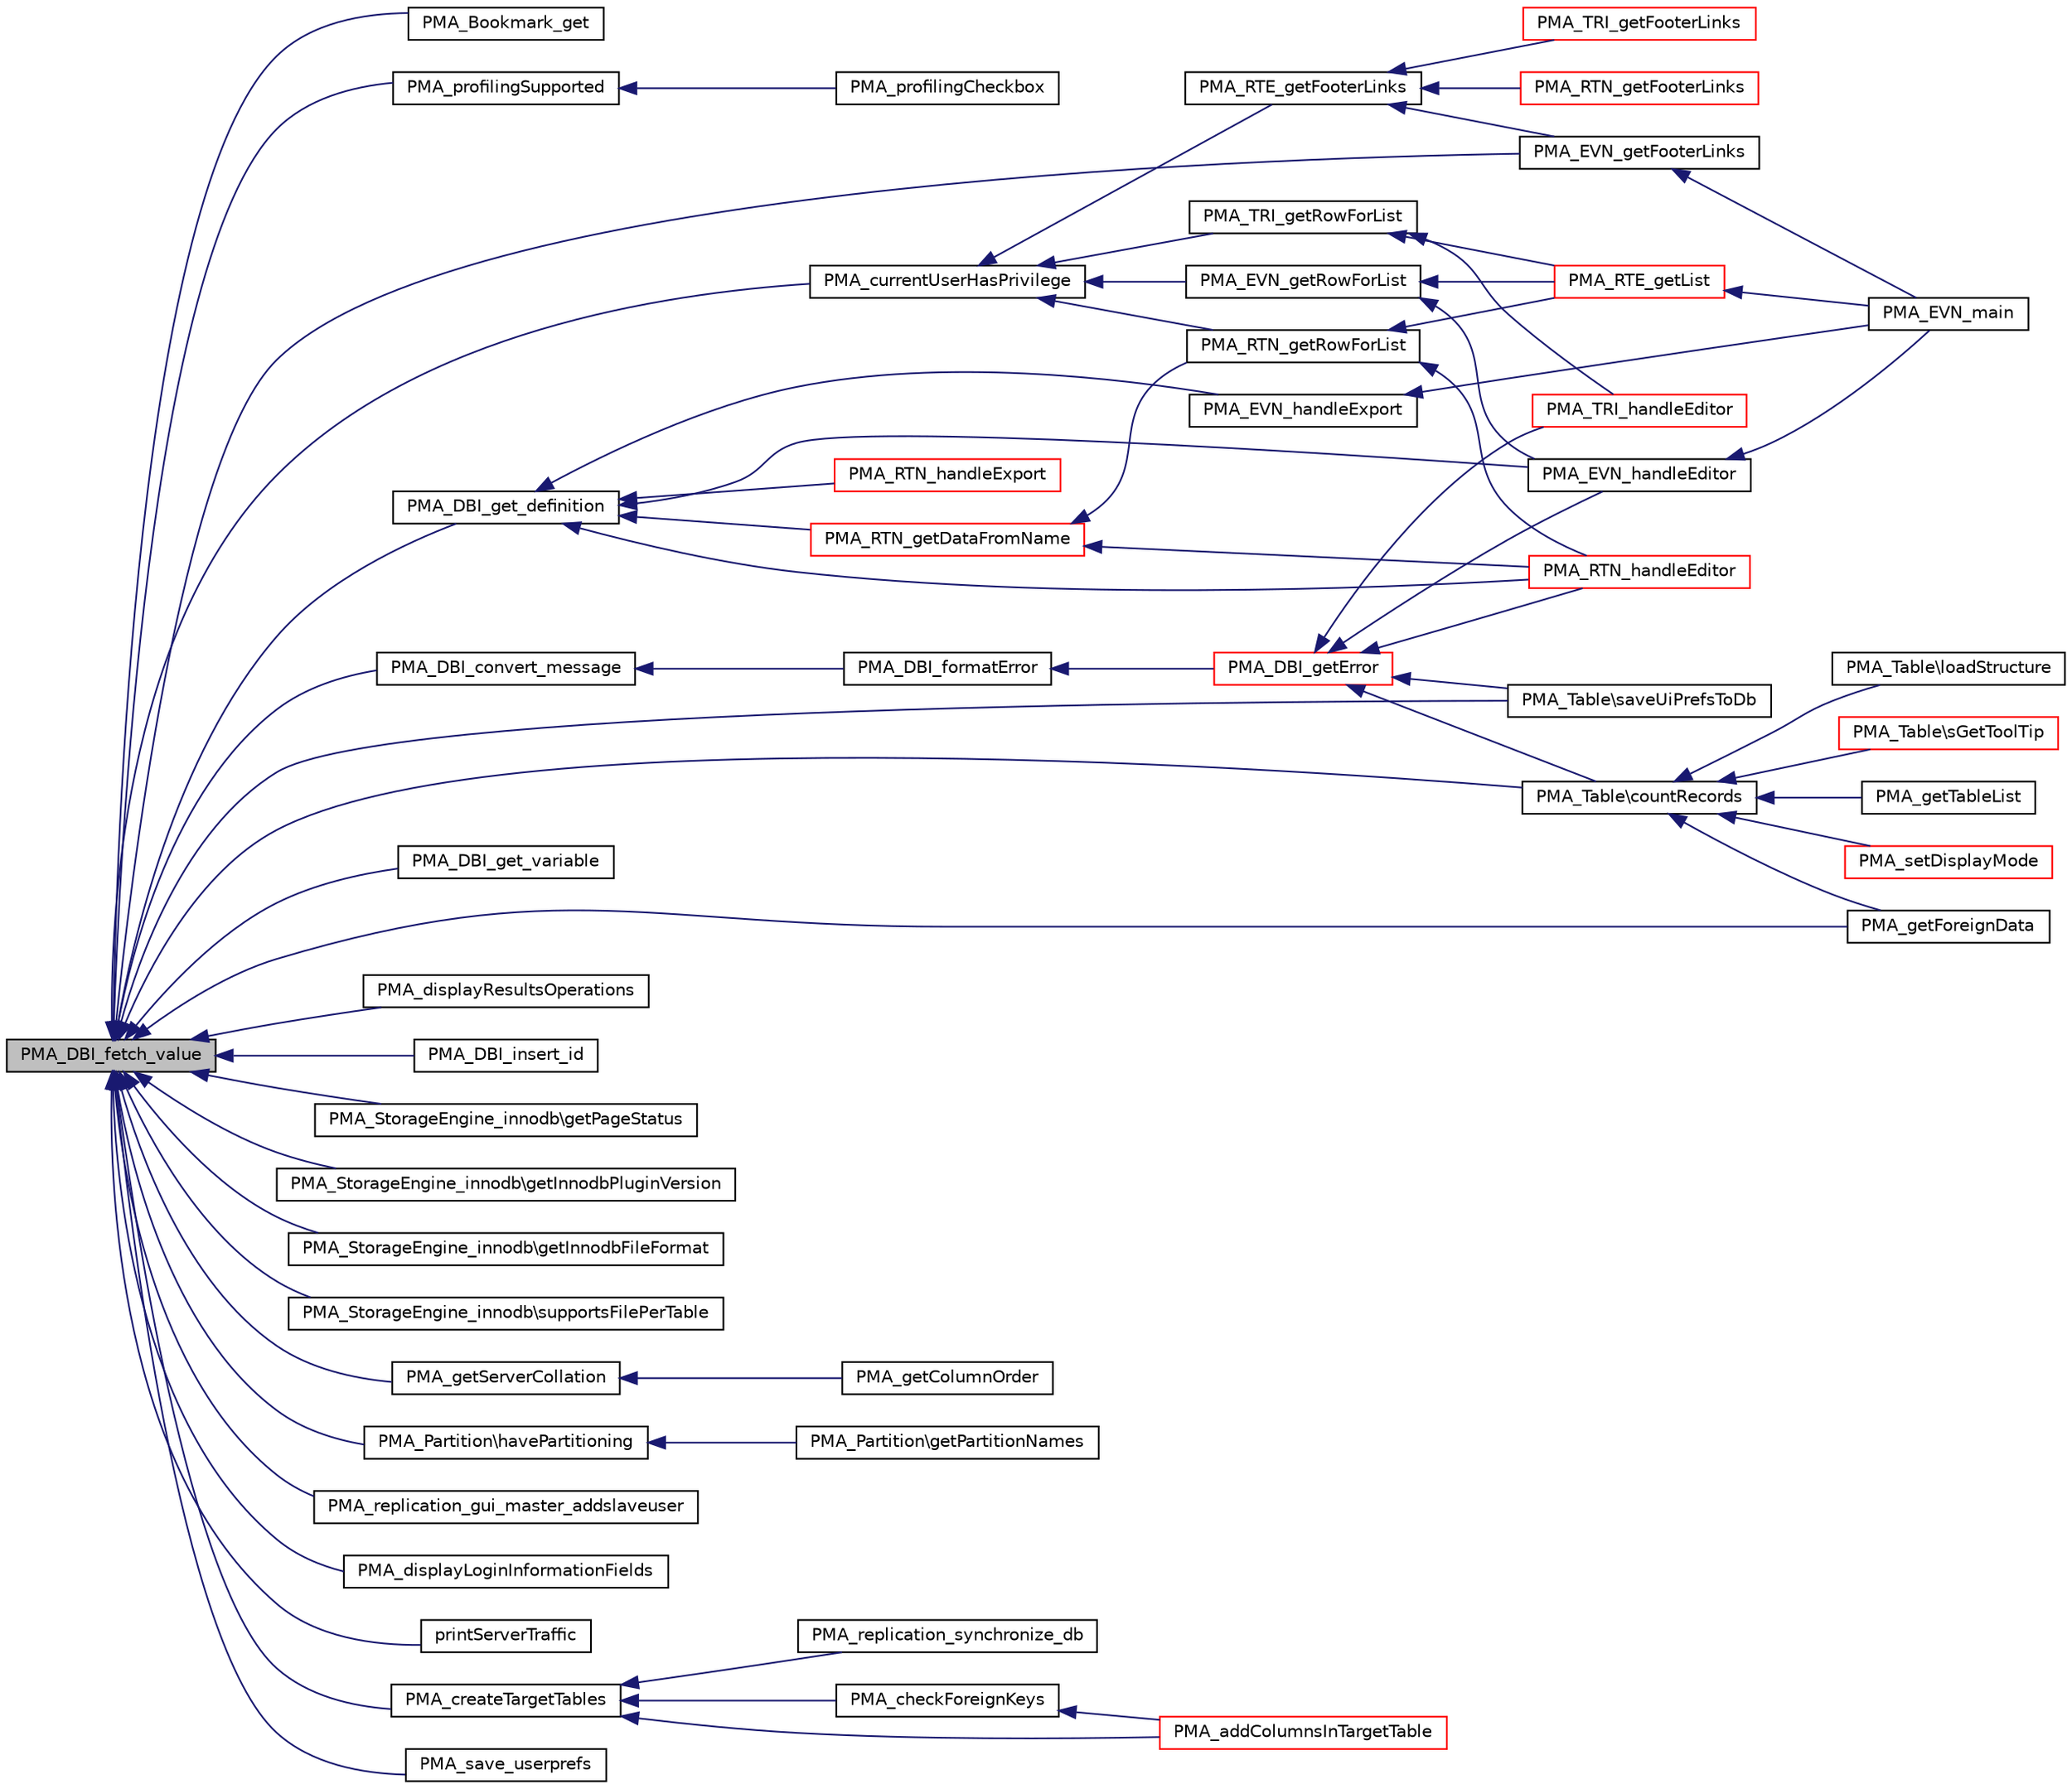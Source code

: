 digraph G
{
  edge [fontname="Helvetica",fontsize="10",labelfontname="Helvetica",labelfontsize="10"];
  node [fontname="Helvetica",fontsize="10",shape=record];
  rankdir="LR";
  Node1 [label="PMA_DBI_fetch_value",height=0.2,width=0.4,color="black", fillcolor="grey75", style="filled" fontcolor="black"];
  Node1 -> Node2 [dir="back",color="midnightblue",fontsize="10",style="solid",fontname="Helvetica"];
  Node2 [label="PMA_Bookmark_get",height=0.2,width=0.4,color="black", fillcolor="white", style="filled",URL="$bookmark_8lib_8php.html#af695d6be5caeb194980bb2669f6dcaec",tooltip="Gets the sql command from a bookmark."];
  Node1 -> Node3 [dir="back",color="midnightblue",fontsize="10",style="solid",fontname="Helvetica"];
  Node3 [label="PMA_profilingSupported",height=0.2,width=0.4,color="black", fillcolor="white", style="filled",URL="$common_8lib_8php.html#a435d3361c16efc65577a9e9c1e3cdc6d",tooltip="Verifies if current MySQL server supports profiling."];
  Node3 -> Node4 [dir="back",color="midnightblue",fontsize="10",style="solid",fontname="Helvetica"];
  Node4 [label="PMA_profilingCheckbox",height=0.2,width=0.4,color="black", fillcolor="white", style="filled",URL="$common_8lib_8php.html#a35561ba2e39610d89df541dfd1cd0b1b",tooltip="Displays a form with the Profiling checkbox."];
  Node1 -> Node5 [dir="back",color="midnightblue",fontsize="10",style="solid",fontname="Helvetica"];
  Node5 [label="PMA_currentUserHasPrivilege",height=0.2,width=0.4,color="black", fillcolor="white", style="filled",URL="$common_8lib_8php.html#adb439e4cf115f57d100f152270bbbd6c",tooltip="Checks if the current user has a specific privilege and returns true if the user indeed has that priv..."];
  Node5 -> Node6 [dir="back",color="midnightblue",fontsize="10",style="solid",fontname="Helvetica"];
  Node6 [label="PMA_RTE_getFooterLinks",height=0.2,width=0.4,color="black", fillcolor="white", style="filled",URL="$rte__footer_8lib_8php.html#a6ce43d4ca9f611cf5311f52db4d820ca",tooltip="Creates a fieldset for adding a new item, if the user has the privileges."];
  Node6 -> Node7 [dir="back",color="midnightblue",fontsize="10",style="solid",fontname="Helvetica"];
  Node7 [label="PMA_RTN_getFooterLinks",height=0.2,width=0.4,color="red", fillcolor="white", style="filled",URL="$rte__footer_8lib_8php.html#ad872d60be3485874a6e1d555d00d8c86",tooltip="Creates a fieldset for adding a new routine, if the user has the privileges."];
  Node6 -> Node8 [dir="back",color="midnightblue",fontsize="10",style="solid",fontname="Helvetica"];
  Node8 [label="PMA_TRI_getFooterLinks",height=0.2,width=0.4,color="red", fillcolor="white", style="filled",URL="$rte__footer_8lib_8php.html#a9ae65b92f02cf02a0e73a14de03f98d1",tooltip="Creates a fieldset for adding a new trigger, if the user has the privileges."];
  Node6 -> Node9 [dir="back",color="midnightblue",fontsize="10",style="solid",fontname="Helvetica"];
  Node9 [label="PMA_EVN_getFooterLinks",height=0.2,width=0.4,color="black", fillcolor="white", style="filled",URL="$rte__footer_8lib_8php.html#a46b40418fe16b0d6cc953e2f468d7e5d",tooltip="Creates a fieldset for adding a new event, if the user has the privileges."];
  Node9 -> Node10 [dir="back",color="midnightblue",fontsize="10",style="solid",fontname="Helvetica"];
  Node10 [label="PMA_EVN_main",height=0.2,width=0.4,color="black", fillcolor="white", style="filled",URL="$rte__events_8lib_8php.html#a32e646576e5c66cfc0172efe82baedd3",tooltip="Main function for the events functionality."];
  Node5 -> Node11 [dir="back",color="midnightblue",fontsize="10",style="solid",fontname="Helvetica"];
  Node11 [label="PMA_RTN_getRowForList",height=0.2,width=0.4,color="black", fillcolor="white", style="filled",URL="$rte__list_8lib_8php.html#aece2dab96a3cb0b4141f7daff960ec3b",tooltip="Creates the contents for a row in the list of routines."];
  Node11 -> Node12 [dir="back",color="midnightblue",fontsize="10",style="solid",fontname="Helvetica"];
  Node12 [label="PMA_RTE_getList",height=0.2,width=0.4,color="red", fillcolor="white", style="filled",URL="$rte__list_8lib_8php.html#a0376d09c0e0dbe44c936a45538f16a2e",tooltip="Creates a list of items containing the relevant information and some action links."];
  Node12 -> Node10 [dir="back",color="midnightblue",fontsize="10",style="solid",fontname="Helvetica"];
  Node11 -> Node13 [dir="back",color="midnightblue",fontsize="10",style="solid",fontname="Helvetica"];
  Node13 [label="PMA_RTN_handleEditor",height=0.2,width=0.4,color="red", fillcolor="white", style="filled",URL="$rte__routines_8lib_8php.html#a5984f0f939595e2946293d251a03e095",tooltip="Handles editor requests for adding or editing an item."];
  Node5 -> Node14 [dir="back",color="midnightblue",fontsize="10",style="solid",fontname="Helvetica"];
  Node14 [label="PMA_TRI_getRowForList",height=0.2,width=0.4,color="black", fillcolor="white", style="filled",URL="$rte__list_8lib_8php.html#aad0f2288fc8eeae378233e3e9dbbfbd4",tooltip="Creates the contents for a row in the list of triggers."];
  Node14 -> Node12 [dir="back",color="midnightblue",fontsize="10",style="solid",fontname="Helvetica"];
  Node14 -> Node15 [dir="back",color="midnightblue",fontsize="10",style="solid",fontname="Helvetica"];
  Node15 [label="PMA_TRI_handleEditor",height=0.2,width=0.4,color="red", fillcolor="white", style="filled",URL="$rte__triggers_8lib_8php.html#a1510d564284e1ac5013e2ce2a89a555a",tooltip="Handles editor requests for adding or editing an item."];
  Node5 -> Node16 [dir="back",color="midnightblue",fontsize="10",style="solid",fontname="Helvetica"];
  Node16 [label="PMA_EVN_getRowForList",height=0.2,width=0.4,color="black", fillcolor="white", style="filled",URL="$rte__list_8lib_8php.html#a152d9b0d83a5557a7f93f824e120e1cd",tooltip="Creates the contents for a row in the list of events."];
  Node16 -> Node17 [dir="back",color="midnightblue",fontsize="10",style="solid",fontname="Helvetica"];
  Node17 [label="PMA_EVN_handleEditor",height=0.2,width=0.4,color="black", fillcolor="white", style="filled",URL="$rte__events_8lib_8php.html#a9eb0f568d20bcb34761a1862b658d094",tooltip="Handles editor requests for adding or editing an item."];
  Node17 -> Node10 [dir="back",color="midnightblue",fontsize="10",style="solid",fontname="Helvetica"];
  Node16 -> Node12 [dir="back",color="midnightblue",fontsize="10",style="solid",fontname="Helvetica"];
  Node1 -> Node18 [dir="back",color="midnightblue",fontsize="10",style="solid",fontname="Helvetica"];
  Node18 [label="PMA_DBI_convert_message",height=0.2,width=0.4,color="black", fillcolor="white", style="filled",URL="$database__interface_8lib_8php.html#a6f4e94ffe2e5c28f0ce9f23c2e65e74a",tooltip="converts charset of a mysql message, usually coming from mysql_error(), into PMA charset, usally UTF-8 uses language to charset mapping from mysql/share/errmsg.txt and charset names to ISO charset from information_schema.CHARACTER_SETS"];
  Node18 -> Node19 [dir="back",color="midnightblue",fontsize="10",style="solid",fontname="Helvetica"];
  Node19 [label="PMA_DBI_formatError",height=0.2,width=0.4,color="black", fillcolor="white", style="filled",URL="$database__interface_8lib_8php.html#a53d2263f39303e561d76439d28f4a1be",tooltip="Formats database error message in a friendly way."];
  Node19 -> Node20 [dir="back",color="midnightblue",fontsize="10",style="solid",fontname="Helvetica"];
  Node20 [label="PMA_DBI_getError",height=0.2,width=0.4,color="red", fillcolor="white", style="filled",URL="$drizzle_8dbi_8lib_8php.html#a704868d694079bc38c1947d370b8bf79",tooltip="returns last error message or false if no errors occured"];
  Node20 -> Node17 [dir="back",color="midnightblue",fontsize="10",style="solid",fontname="Helvetica"];
  Node20 -> Node13 [dir="back",color="midnightblue",fontsize="10",style="solid",fontname="Helvetica"];
  Node20 -> Node15 [dir="back",color="midnightblue",fontsize="10",style="solid",fontname="Helvetica"];
  Node20 -> Node21 [dir="back",color="midnightblue",fontsize="10",style="solid",fontname="Helvetica"];
  Node21 [label="PMA_Table\\countRecords",height=0.2,width=0.4,color="black", fillcolor="white", style="filled",URL="$classPMA__Table.html#af4c743afaabb1e05e2336e1307ec2df3",tooltip="Counts and returns (or displays) the number of records in a table."];
  Node21 -> Node22 [dir="back",color="midnightblue",fontsize="10",style="solid",fontname="Helvetica"];
  Node22 [label="PMA_getTableList",height=0.2,width=0.4,color="black", fillcolor="white", style="filled",URL="$common_8lib_8php.html#ac0805ae8cd571e76f6ecec5e74228767",tooltip="returns array with tables of given db with extended information and grouped"];
  Node21 -> Node23 [dir="back",color="midnightblue",fontsize="10",style="solid",fontname="Helvetica"];
  Node23 [label="PMA_setDisplayMode",height=0.2,width=0.4,color="red", fillcolor="white", style="filled",URL="$display__tbl_8lib_8php.html#a1d6c4bbc5354600cc41634d3dd8066b9",tooltip="Defines the display mode to use for the results of a SQL query."];
  Node21 -> Node24 [dir="back",color="midnightblue",fontsize="10",style="solid",fontname="Helvetica"];
  Node24 [label="PMA_getForeignData",height=0.2,width=0.4,color="black", fillcolor="white", style="filled",URL="$relation_8lib_8php.html#a3d88adc7fba312fe26b3ef82225a5fdd",tooltip="Gets foreign keys in preparation for a drop-down selector."];
  Node21 -> Node25 [dir="back",color="midnightblue",fontsize="10",style="solid",fontname="Helvetica"];
  Node25 [label="PMA_Table\\loadStructure",height=0.2,width=0.4,color="black", fillcolor="white", style="filled",URL="$classPMA__Table.html#a581ddd70154138ed8fac43318180f682",tooltip="loads structure data (this function is work in progress? not yet used)"];
  Node21 -> Node26 [dir="back",color="midnightblue",fontsize="10",style="solid",fontname="Helvetica"];
  Node26 [label="PMA_Table\\sGetToolTip",height=0.2,width=0.4,color="red", fillcolor="white", style="filled",URL="$classPMA__Table.html#a162e3cb99911afe8ac6fb7de1ac9c421"];
  Node20 -> Node27 [dir="back",color="midnightblue",fontsize="10",style="solid",fontname="Helvetica"];
  Node27 [label="PMA_Table\\saveUiPrefsToDb",height=0.2,width=0.4,color="black", fillcolor="white", style="filled",URL="$classPMA__Table.html#af43691e54564ecb0d9006cb05099032b",tooltip="Save this table&#39;s UI preferences into phpMyAdmin database."];
  Node1 -> Node28 [dir="back",color="midnightblue",fontsize="10",style="solid",fontname="Helvetica"];
  Node28 [label="PMA_DBI_get_variable",height=0.2,width=0.4,color="black", fillcolor="white", style="filled",URL="$database__interface_8lib_8php.html#aef733cc7fae20c7b795f896a38380166",tooltip="returns value of given mysql server variable"];
  Node1 -> Node29 [dir="back",color="midnightblue",fontsize="10",style="solid",fontname="Helvetica"];
  Node29 [label="PMA_DBI_get_definition",height=0.2,width=0.4,color="black", fillcolor="white", style="filled",URL="$database__interface_8lib_8php.html#a6c0f9fb5171128a50f3fdb22c9faf4f6",tooltip="returns the definition of a specific PROCEDURE, FUNCTION, EVENT or VIEW"];
  Node29 -> Node17 [dir="back",color="midnightblue",fontsize="10",style="solid",fontname="Helvetica"];
  Node29 -> Node30 [dir="back",color="midnightblue",fontsize="10",style="solid",fontname="Helvetica"];
  Node30 [label="PMA_EVN_handleExport",height=0.2,width=0.4,color="black", fillcolor="white", style="filled",URL="$rte__export_8lib_8php.html#a589ae6f57ecce8d64739631484068029",tooltip="If necessary, prepares event information and passes it to PMA_RTE_handleExport() for the actual expor..."];
  Node30 -> Node10 [dir="back",color="midnightblue",fontsize="10",style="solid",fontname="Helvetica"];
  Node29 -> Node31 [dir="back",color="midnightblue",fontsize="10",style="solid",fontname="Helvetica"];
  Node31 [label="PMA_RTN_handleExport",height=0.2,width=0.4,color="red", fillcolor="white", style="filled",URL="$rte__export_8lib_8php.html#a120fd6c37639589a9356f679f7b371dd",tooltip="If necessary, prepares routine information and passes it to PMA_RTE_handleExport() for the actual exp..."];
  Node29 -> Node13 [dir="back",color="midnightblue",fontsize="10",style="solid",fontname="Helvetica"];
  Node29 -> Node32 [dir="back",color="midnightblue",fontsize="10",style="solid",fontname="Helvetica"];
  Node32 [label="PMA_RTN_getDataFromName",height=0.2,width=0.4,color="red", fillcolor="white", style="filled",URL="$rte__routines_8lib_8php.html#a5d0418d9efa5cf6da8f03fd3bc6c098f",tooltip="This function will generate the values that are required to complete the &quot;Edit routine&quot; form given th..."];
  Node32 -> Node11 [dir="back",color="midnightblue",fontsize="10",style="solid",fontname="Helvetica"];
  Node32 -> Node13 [dir="back",color="midnightblue",fontsize="10",style="solid",fontname="Helvetica"];
  Node1 -> Node33 [dir="back",color="midnightblue",fontsize="10",style="solid",fontname="Helvetica"];
  Node33 [label="PMA_displayResultsOperations",height=0.2,width=0.4,color="black", fillcolor="white", style="filled",URL="$display__tbl_8lib_8php.html#ae2492e765f90454848fba297d5c447b5",tooltip="Displays operations that are available on results."];
  Node1 -> Node34 [dir="back",color="midnightblue",fontsize="10",style="solid",fontname="Helvetica"];
  Node34 [label="PMA_DBI_insert_id",height=0.2,width=0.4,color="black", fillcolor="white", style="filled",URL="$drizzle_8dbi_8lib_8php.html#a1eab66403b934fed9dd9fa681bfa9bb0",tooltip="returns last inserted auto_increment id for given $link or $GLOBALS[&#39;userlink&#39;]"];
  Node1 -> Node35 [dir="back",color="midnightblue",fontsize="10",style="solid",fontname="Helvetica"];
  Node35 [label="PMA_StorageEngine_innodb\\getPageStatus",height=0.2,width=0.4,color="black", fillcolor="white", style="filled",URL="$classPMA__StorageEngine__innodb.html#a6ca40270501b9ceb32f57a2f3c12ee3b",tooltip="returns InnoDB status"];
  Node1 -> Node36 [dir="back",color="midnightblue",fontsize="10",style="solid",fontname="Helvetica"];
  Node36 [label="PMA_StorageEngine_innodb\\getInnodbPluginVersion",height=0.2,width=0.4,color="black", fillcolor="white", style="filled",URL="$classPMA__StorageEngine__innodb.html#a19de62e4fcc2762e25d60e79efd806d7",tooltip="Gets the InnoDB plugin version number http://www.innodb.com/products/innodb_plugin (do not confuse th..."];
  Node1 -> Node37 [dir="back",color="midnightblue",fontsize="10",style="solid",fontname="Helvetica"];
  Node37 [label="PMA_StorageEngine_innodb\\getInnodbFileFormat",height=0.2,width=0.4,color="black", fillcolor="white", style="filled",URL="$classPMA__StorageEngine__innodb.html#a50fed1b67cf6b5a78a3bc880c3232876",tooltip="Gets the InnoDB file format (works only for the InnoDB plugin) http://www.innodb.com/products/innodb_..."];
  Node1 -> Node38 [dir="back",color="midnightblue",fontsize="10",style="solid",fontname="Helvetica"];
  Node38 [label="PMA_StorageEngine_innodb\\supportsFilePerTable",height=0.2,width=0.4,color="black", fillcolor="white", style="filled",URL="$classPMA__StorageEngine__innodb.html#a57b84af86e876ba79161197a16a8320a",tooltip="Verifies if this server supports the innodb_file_per_table feature (works only for the InnoDB plugin)..."];
  Node1 -> Node39 [dir="back",color="midnightblue",fontsize="10",style="solid",fontname="Helvetica"];
  Node39 [label="PMA_getServerCollation",height=0.2,width=0.4,color="black", fillcolor="white", style="filled",URL="$mysql__charsets_8lib_8php.html#a0afe21945bec042344d4c726e57d4eda",tooltip="returns default server collation from show variables"];
  Node39 -> Node40 [dir="back",color="midnightblue",fontsize="10",style="solid",fontname="Helvetica"];
  Node40 [label="PMA_getColumnOrder",height=0.2,width=0.4,color="black", fillcolor="white", style="filled",URL="$build__html__for__db_8lib_8php.html#a18b938c1462aee73a75c7c4095ea45f4",tooltip="Prepares the $column_order array."];
  Node1 -> Node41 [dir="back",color="midnightblue",fontsize="10",style="solid",fontname="Helvetica"];
  Node41 [label="PMA_Partition\\havePartitioning",height=0.2,width=0.4,color="black", fillcolor="white", style="filled",URL="$classPMA__Partition.html#a94df3e0fa509082c3e1a4f6f1c3582d2",tooltip="checks if MySQL server supports partitioning"];
  Node41 -> Node42 [dir="back",color="midnightblue",fontsize="10",style="solid",fontname="Helvetica"];
  Node42 [label="PMA_Partition\\getPartitionNames",height=0.2,width=0.4,color="black", fillcolor="white", style="filled",URL="$classPMA__Partition.html#a0797b7fcd25ad406dcbbdf4a4a01b176",tooltip="returns array of partition names for a specific db/table"];
  Node1 -> Node24 [dir="back",color="midnightblue",fontsize="10",style="solid",fontname="Helvetica"];
  Node1 -> Node43 [dir="back",color="midnightblue",fontsize="10",style="solid",fontname="Helvetica"];
  Node43 [label="PMA_replication_gui_master_addslaveuser",height=0.2,width=0.4,color="black", fillcolor="white", style="filled",URL="$replication__gui_8lib_8php.html#ac4b2e448656815c2eaf6bcd2b3f5650e",tooltip="Print code to add a replication slave user to the master."];
  Node1 -> Node9 [dir="back",color="midnightblue",fontsize="10",style="solid",fontname="Helvetica"];
  Node1 -> Node44 [dir="back",color="midnightblue",fontsize="10",style="solid",fontname="Helvetica"];
  Node44 [label="PMA_displayLoginInformationFields",height=0.2,width=0.4,color="black", fillcolor="white", style="filled",URL="$server__privileges_8php.html#ae99243803431880039b994d06ca4a375",tooltip="Displays the fields used by the &quot;new user&quot; form as well as the &quot;change login information / copy user&quot;..."];
  Node1 -> Node45 [dir="back",color="midnightblue",fontsize="10",style="solid",fontname="Helvetica"];
  Node45 [label="printServerTraffic",height=0.2,width=0.4,color="black", fillcolor="white", style="filled",URL="$server__status_8php.html#abfe999235a56a874471934cd49e1598d"];
  Node1 -> Node46 [dir="back",color="midnightblue",fontsize="10",style="solid",fontname="Helvetica"];
  Node46 [label="PMA_createTargetTables",height=0.2,width=0.4,color="black", fillcolor="white", style="filled",URL="$server__synchronize_8lib_8php.html#a59792a6539f1f3a6550ceef0483d83cd",tooltip="PMA_createTargetTables() Create the missing table $uncommon_table in target database."];
  Node46 -> Node47 [dir="back",color="midnightblue",fontsize="10",style="solid",fontname="Helvetica"];
  Node47 [label="PMA_replication_synchronize_db",height=0.2,width=0.4,color="black", fillcolor="white", style="filled",URL="$replication_8inc_8php.html#a9d196603d9e2d6d5738f7ec564225964",tooltip="This function provides synchronization of structure and data between two mysql servers."];
  Node46 -> Node48 [dir="back",color="midnightblue",fontsize="10",style="solid",fontname="Helvetica"];
  Node48 [label="PMA_addColumnsInTargetTable",height=0.2,width=0.4,color="red", fillcolor="white", style="filled",URL="$server__synchronize_8lib_8php.html#acc836d4dffd0c7f1acb996fc82965425",tooltip="PMA_addColumnsInTargetTable() adds column that are present in source table but not in target table..."];
  Node46 -> Node49 [dir="back",color="midnightblue",fontsize="10",style="solid",fontname="Helvetica"];
  Node49 [label="PMA_checkForeignKeys",height=0.2,width=0.4,color="black", fillcolor="white", style="filled",URL="$server__synchronize_8lib_8php.html#a04f05988e4583e1a4d0c51060caa3c93",tooltip="PMA_checkForeignKeys() checks if the referenced table have foreign keys."];
  Node49 -> Node48 [dir="back",color="midnightblue",fontsize="10",style="solid",fontname="Helvetica"];
  Node1 -> Node21 [dir="back",color="midnightblue",fontsize="10",style="solid",fontname="Helvetica"];
  Node1 -> Node27 [dir="back",color="midnightblue",fontsize="10",style="solid",fontname="Helvetica"];
  Node1 -> Node50 [dir="back",color="midnightblue",fontsize="10",style="solid",fontname="Helvetica"];
  Node50 [label="PMA_save_userprefs",height=0.2,width=0.4,color="black", fillcolor="white", style="filled",URL="$user__preferences_8lib_8php.html#a612367b15875675745672a4b50e4a1a2",tooltip="Saves user preferences."];
}
